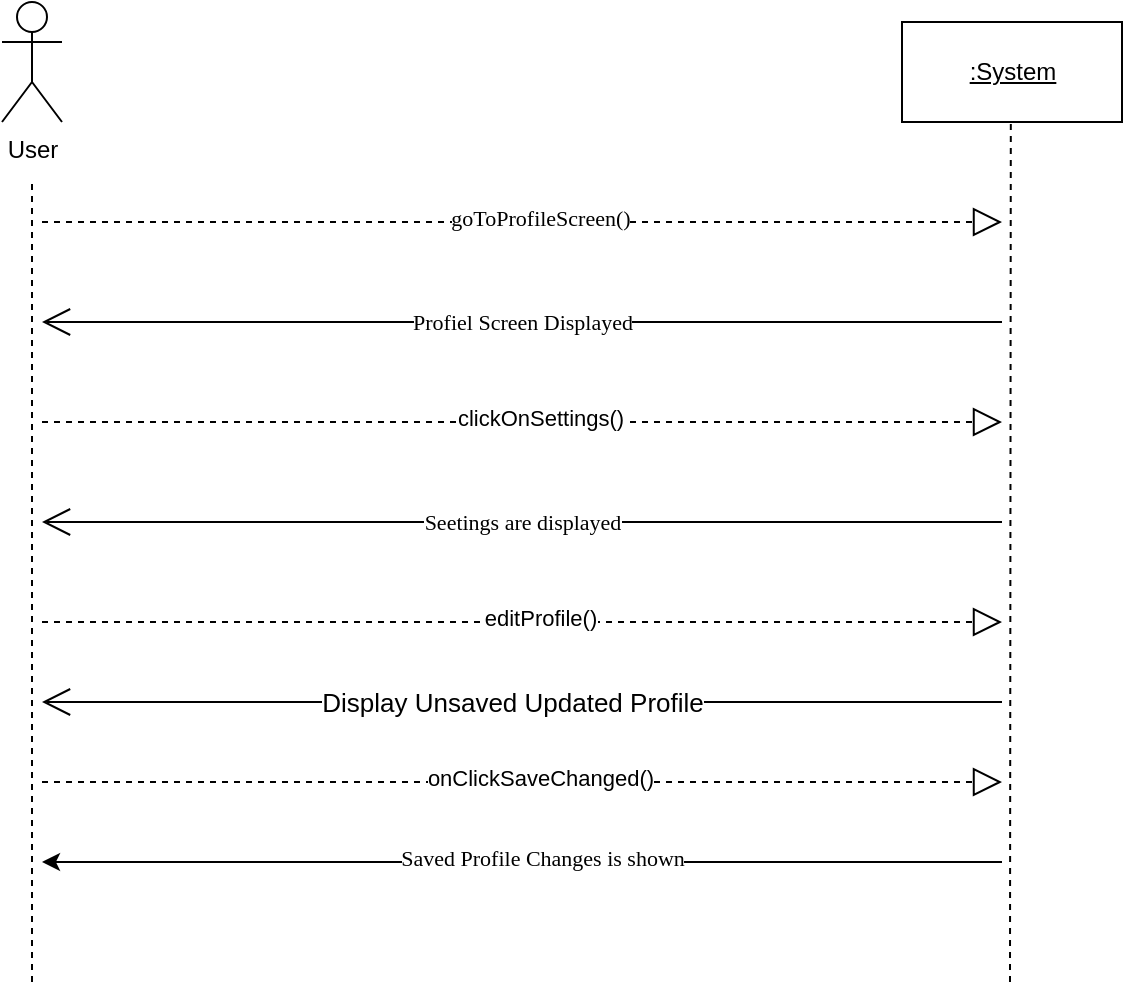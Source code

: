 <mxfile version="15.8.7" type="device"><diagram id="T5btmAhWAxmkwAmO1LX6" name="Page-1"><mxGraphModel dx="1022" dy="801" grid="1" gridSize="10" guides="1" tooltips="1" connect="1" arrows="1" fold="1" page="1" pageScale="1" pageWidth="850" pageHeight="1100" math="0" shadow="0"><root><mxCell id="0"/><mxCell id="1" parent="0"/><mxCell id="RTMEa0fvfl6cVcpdL2fJ-2" value="User" style="shape=umlActor;verticalLabelPosition=bottom;verticalAlign=top;html=1;" vertex="1" parent="1"><mxGeometry x="150" y="130" width="30" height="60" as="geometry"/></mxCell><mxCell id="RTMEa0fvfl6cVcpdL2fJ-3" value="&lt;u&gt;:System&lt;/u&gt;" style="html=1;" vertex="1" parent="1"><mxGeometry x="600" y="140" width="110" height="50" as="geometry"/></mxCell><mxCell id="RTMEa0fvfl6cVcpdL2fJ-4" value="" style="endArrow=none;dashed=1;html=1;rounded=0;" edge="1" parent="1"><mxGeometry width="50" height="50" relative="1" as="geometry"><mxPoint x="165" y="620" as="sourcePoint"/><mxPoint x="165" y="220" as="targetPoint"/></mxGeometry></mxCell><mxCell id="RTMEa0fvfl6cVcpdL2fJ-5" value="" style="endArrow=none;dashed=1;html=1;rounded=0;" edge="1" parent="1"><mxGeometry width="50" height="50" relative="1" as="geometry"><mxPoint x="654" y="620" as="sourcePoint"/><mxPoint x="654.41" y="190" as="targetPoint"/></mxGeometry></mxCell><mxCell id="RTMEa0fvfl6cVcpdL2fJ-6" value="&lt;font face=&quot;Georgia&quot;&gt;Profiel Screen Displayed&lt;br&gt;&lt;/font&gt;" style="endArrow=open;endFill=1;endSize=12;html=1;rounded=0;" edge="1" parent="1"><mxGeometry width="160" relative="1" as="geometry"><mxPoint x="650" y="290" as="sourcePoint"/><mxPoint x="170" y="290" as="targetPoint"/></mxGeometry></mxCell><mxCell id="RTMEa0fvfl6cVcpdL2fJ-7" value="" style="endArrow=block;dashed=1;endFill=0;endSize=12;html=1;rounded=0;" edge="1" parent="1"><mxGeometry width="160" relative="1" as="geometry"><mxPoint x="170" y="240" as="sourcePoint"/><mxPoint x="650" y="240" as="targetPoint"/></mxGeometry></mxCell><mxCell id="RTMEa0fvfl6cVcpdL2fJ-8" value="&lt;font face=&quot;Georgia&quot;&gt;goToProfileScreen()&lt;/font&gt;" style="edgeLabel;html=1;align=center;verticalAlign=middle;resizable=0;points=[];" vertex="1" connectable="0" parent="RTMEa0fvfl6cVcpdL2fJ-7"><mxGeometry x="0.038" y="2" relative="1" as="geometry"><mxPoint as="offset"/></mxGeometry></mxCell><mxCell id="RTMEa0fvfl6cVcpdL2fJ-9" value="" style="endArrow=block;dashed=1;endFill=0;endSize=12;html=1;rounded=0;" edge="1" parent="1"><mxGeometry width="160" relative="1" as="geometry"><mxPoint x="170" y="340" as="sourcePoint"/><mxPoint x="650" y="340" as="targetPoint"/></mxGeometry></mxCell><mxCell id="RTMEa0fvfl6cVcpdL2fJ-10" value="clickOnSettings()" style="edgeLabel;html=1;align=center;verticalAlign=middle;resizable=0;points=[];" vertex="1" connectable="0" parent="RTMEa0fvfl6cVcpdL2fJ-9"><mxGeometry x="0.038" y="2" relative="1" as="geometry"><mxPoint as="offset"/></mxGeometry></mxCell><mxCell id="RTMEa0fvfl6cVcpdL2fJ-11" value="&lt;font face=&quot;Georgia&quot;&gt;Seetings are displayed&lt;/font&gt;" style="endArrow=open;endFill=1;endSize=12;html=1;rounded=0;" edge="1" parent="1"><mxGeometry width="160" relative="1" as="geometry"><mxPoint x="650" y="390" as="sourcePoint"/><mxPoint x="170" y="390" as="targetPoint"/></mxGeometry></mxCell><mxCell id="RTMEa0fvfl6cVcpdL2fJ-12" value="&lt;span style=&quot;font-size: 13px ; color: #000000 ; font-weight: normal ; text-decoration: none ; font-family: &amp;#34;arial&amp;#34; ; font-style: normal&quot;&gt;Display Unsaved Updated Profile&lt;/span&gt;" style="endArrow=open;endFill=1;endSize=12;html=1;rounded=0;" edge="1" parent="1"><mxGeometry x="0.021" width="160" relative="1" as="geometry"><mxPoint x="650" y="480" as="sourcePoint"/><mxPoint x="170" y="480" as="targetPoint"/><mxPoint as="offset"/></mxGeometry></mxCell><mxCell id="RTMEa0fvfl6cVcpdL2fJ-13" value="" style="endArrow=block;dashed=1;endFill=0;endSize=12;html=1;rounded=0;" edge="1" parent="1"><mxGeometry width="160" relative="1" as="geometry"><mxPoint x="170" y="440" as="sourcePoint"/><mxPoint x="650" y="440" as="targetPoint"/></mxGeometry></mxCell><mxCell id="RTMEa0fvfl6cVcpdL2fJ-14" value="editProfile()" style="edgeLabel;html=1;align=center;verticalAlign=middle;resizable=0;points=[];" vertex="1" connectable="0" parent="RTMEa0fvfl6cVcpdL2fJ-13"><mxGeometry x="0.038" y="2" relative="1" as="geometry"><mxPoint as="offset"/></mxGeometry></mxCell><mxCell id="RTMEa0fvfl6cVcpdL2fJ-17" value="" style="endArrow=classic;html=1;rounded=0;fontFamily=Georgia;" edge="1" parent="1"><mxGeometry width="50" height="50" relative="1" as="geometry"><mxPoint x="650" y="560" as="sourcePoint"/><mxPoint x="170" y="560" as="targetPoint"/></mxGeometry></mxCell><mxCell id="RTMEa0fvfl6cVcpdL2fJ-18" value="&lt;div&gt;Saved Profile Changes is shown&lt;/div&gt;" style="edgeLabel;html=1;align=center;verticalAlign=middle;resizable=0;points=[];fontFamily=Georgia;" vertex="1" connectable="0" parent="RTMEa0fvfl6cVcpdL2fJ-17"><mxGeometry x="0.079" y="-2" relative="1" as="geometry"><mxPoint x="29" as="offset"/></mxGeometry></mxCell><mxCell id="RTMEa0fvfl6cVcpdL2fJ-19" value="" style="endArrow=block;dashed=1;endFill=0;endSize=12;html=1;rounded=0;" edge="1" parent="1"><mxGeometry width="160" relative="1" as="geometry"><mxPoint x="170" y="520" as="sourcePoint"/><mxPoint x="650" y="520" as="targetPoint"/></mxGeometry></mxCell><mxCell id="RTMEa0fvfl6cVcpdL2fJ-20" value="onClickSaveChanged()" style="edgeLabel;html=1;align=center;verticalAlign=middle;resizable=0;points=[];" vertex="1" connectable="0" parent="RTMEa0fvfl6cVcpdL2fJ-19"><mxGeometry x="0.038" y="2" relative="1" as="geometry"><mxPoint as="offset"/></mxGeometry></mxCell></root></mxGraphModel></diagram></mxfile>